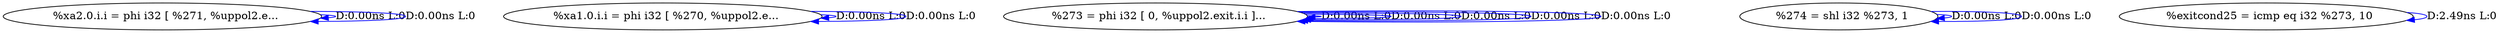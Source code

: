 digraph {
Node0x31982d0[label="  %xa2.0.i.i = phi i32 [ %271, %uppol2.e..."];
Node0x31982d0 -> Node0x31982d0[label="D:0.00ns L:0",color=blue];
Node0x31982d0 -> Node0x31982d0[label="D:0.00ns L:0",color=blue];
Node0x31983b0[label="  %xa1.0.i.i = phi i32 [ %270, %uppol2.e..."];
Node0x31983b0 -> Node0x31983b0[label="D:0.00ns L:0",color=blue];
Node0x31983b0 -> Node0x31983b0[label="D:0.00ns L:0",color=blue];
Node0x3198490[label="  %273 = phi i32 [ 0, %uppol2.exit.i.i ]..."];
Node0x3198490 -> Node0x3198490[label="D:0.00ns L:0",color=blue];
Node0x3198490 -> Node0x3198490[label="D:0.00ns L:0",color=blue];
Node0x3198490 -> Node0x3198490[label="D:0.00ns L:0",color=blue];
Node0x3198490 -> Node0x3198490[label="D:0.00ns L:0",color=blue];
Node0x3198490 -> Node0x3198490[label="D:0.00ns L:0",color=blue];
Node0x3198570[label="  %274 = shl i32 %273, 1"];
Node0x3198570 -> Node0x3198570[label="D:0.00ns L:0",color=blue];
Node0x3198570 -> Node0x3198570[label="D:0.00ns L:0",color=blue];
Node0x3198650[label="  %exitcond25 = icmp eq i32 %273, 10"];
Node0x3198650 -> Node0x3198650[label="D:2.49ns L:0",color=blue];
}
